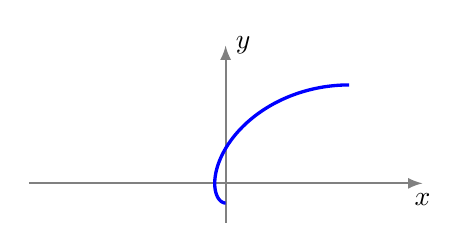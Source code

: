 \begin{tikzpicture}[scale=0.5]

     \draw[->,>=latex,thick, gray] (-5,0)--(5,0) node[below,black] {$x$};
     \draw[->,>=latex,thick, gray] (0,-1)--(0,3.5) node[right,black] {$y$};
     \draw [very thick, color=blue,samples=100,smooth, domain=0:3.14] plot({\x-1.5*sin(\x r)},{1-1.5*cos(-\x r)});

\end{tikzpicture}
